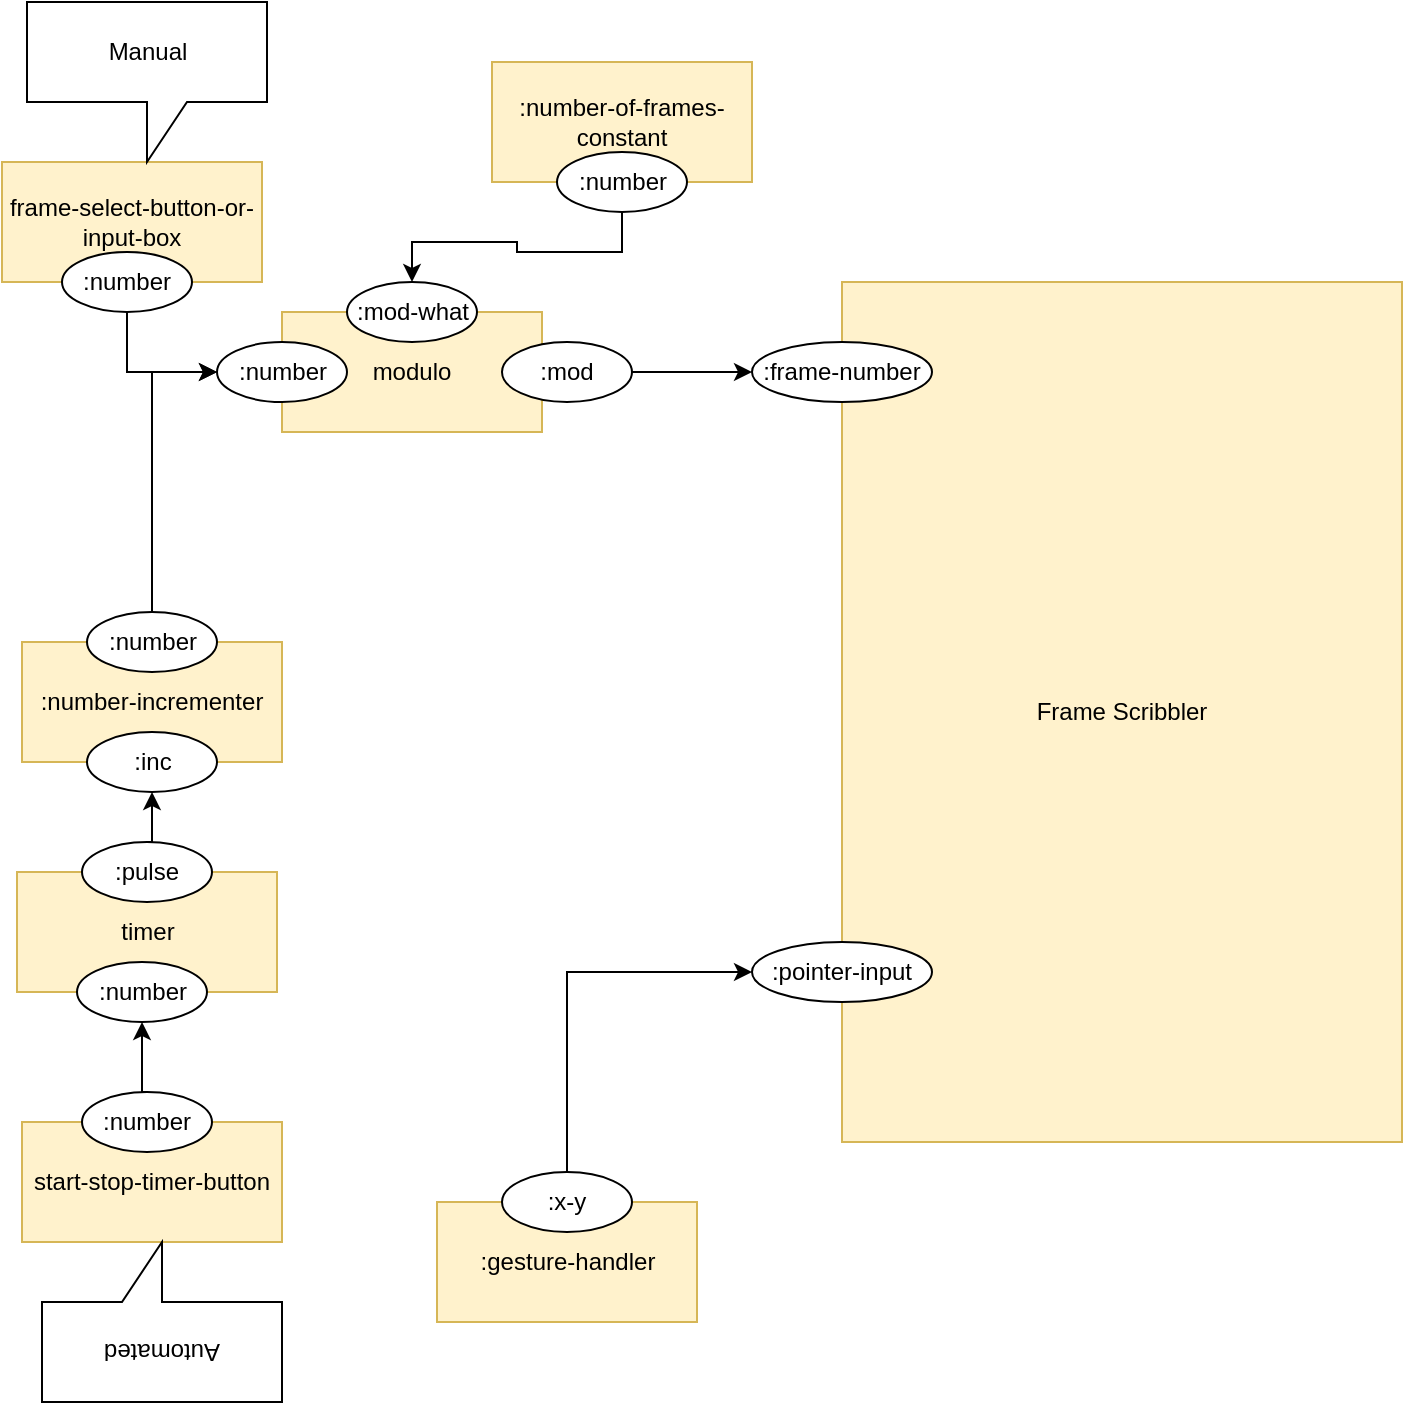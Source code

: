 <mxfile version="12.2.2" type="device" pages="1"><diagram id="ceQdGgtb7CLnBnx38daJ" name="Page-1"><mxGraphModel dx="1106" dy="785" grid="1" gridSize="10" guides="1" tooltips="1" connect="1" arrows="1" fold="1" page="1" pageScale="1" pageWidth="827" pageHeight="1169" math="0" shadow="0"><root><mxCell id="0"/><mxCell id="1" parent="0"/><mxCell id="3_K9zPUKe9LW4Aq3pKBr-1" value="Frame Scribbler" style="rounded=0;whiteSpace=wrap;html=1;fillColor=#fff2cc;strokeColor=#d6b656;" vertex="1" parent="1"><mxGeometry x="440" y="160" width="280" height="430" as="geometry"/></mxCell><mxCell id="3_K9zPUKe9LW4Aq3pKBr-4" value=":pointer-input" style="ellipse;whiteSpace=wrap;html=1;" vertex="1" parent="1"><mxGeometry x="395" y="490" width="90" height="30" as="geometry"/></mxCell><mxCell id="3_K9zPUKe9LW4Aq3pKBr-5" value=":frame-number" style="ellipse;whiteSpace=wrap;html=1;" vertex="1" parent="1"><mxGeometry x="395" y="190" width="90" height="30" as="geometry"/></mxCell><mxCell id="3_K9zPUKe9LW4Aq3pKBr-6" value="frame-select-button-or-input-box" style="rounded=0;whiteSpace=wrap;html=1;fillColor=#fff2cc;strokeColor=#d6b656;" vertex="1" parent="1"><mxGeometry x="20" y="100" width="130" height="60" as="geometry"/></mxCell><mxCell id="3_K9zPUKe9LW4Aq3pKBr-7" value="start-stop-timer-button" style="rounded=0;whiteSpace=wrap;html=1;fillColor=#fff2cc;strokeColor=#d6b656;" vertex="1" parent="1"><mxGeometry x="30" y="580" width="130" height="60" as="geometry"/></mxCell><mxCell id="3_K9zPUKe9LW4Aq3pKBr-8" value="timer" style="rounded=0;whiteSpace=wrap;html=1;fillColor=#fff2cc;strokeColor=#d6b656;" vertex="1" parent="1"><mxGeometry x="27.5" y="455" width="130" height="60" as="geometry"/></mxCell><mxCell id="3_K9zPUKe9LW4Aq3pKBr-9" value="modulo" style="rounded=0;whiteSpace=wrap;html=1;fillColor=#fff2cc;strokeColor=#d6b656;" vertex="1" parent="1"><mxGeometry x="160" y="175" width="130" height="60" as="geometry"/></mxCell><mxCell id="3_K9zPUKe9LW4Aq3pKBr-15" style="edgeStyle=orthogonalEdgeStyle;rounded=0;orthogonalLoop=1;jettySize=auto;html=1;exitX=1;exitY=0.5;exitDx=0;exitDy=0;" edge="1" parent="1" source="3_K9zPUKe9LW4Aq3pKBr-11" target="3_K9zPUKe9LW4Aq3pKBr-5"><mxGeometry relative="1" as="geometry"/></mxCell><mxCell id="3_K9zPUKe9LW4Aq3pKBr-11" value=":mod" style="ellipse;whiteSpace=wrap;html=1;" vertex="1" parent="1"><mxGeometry x="270" y="190" width="65" height="30" as="geometry"/></mxCell><mxCell id="3_K9zPUKe9LW4Aq3pKBr-12" value=":number" style="ellipse;whiteSpace=wrap;html=1;" vertex="1" parent="1"><mxGeometry x="127.5" y="190" width="65" height="30" as="geometry"/></mxCell><mxCell id="3_K9zPUKe9LW4Aq3pKBr-16" style="edgeStyle=orthogonalEdgeStyle;rounded=0;orthogonalLoop=1;jettySize=auto;html=1;exitX=0.5;exitY=1;exitDx=0;exitDy=0;entryX=0;entryY=0.5;entryDx=0;entryDy=0;" edge="1" parent="1" source="3_K9zPUKe9LW4Aq3pKBr-13" target="3_K9zPUKe9LW4Aq3pKBr-12"><mxGeometry relative="1" as="geometry"/></mxCell><mxCell id="3_K9zPUKe9LW4Aq3pKBr-13" value=":number" style="ellipse;whiteSpace=wrap;html=1;" vertex="1" parent="1"><mxGeometry x="50" y="145" width="65" height="30" as="geometry"/></mxCell><mxCell id="3_K9zPUKe9LW4Aq3pKBr-17" value=":number-of-frames-constant" style="rounded=0;whiteSpace=wrap;html=1;fillColor=#fff2cc;strokeColor=#d6b656;" vertex="1" parent="1"><mxGeometry x="265" y="50" width="130" height="60" as="geometry"/></mxCell><mxCell id="3_K9zPUKe9LW4Aq3pKBr-20" style="edgeStyle=orthogonalEdgeStyle;rounded=0;orthogonalLoop=1;jettySize=auto;html=1;exitX=0.5;exitY=1;exitDx=0;exitDy=0;entryX=0.5;entryY=0;entryDx=0;entryDy=0;" edge="1" parent="1" source="3_K9zPUKe9LW4Aq3pKBr-18" target="3_K9zPUKe9LW4Aq3pKBr-19"><mxGeometry relative="1" as="geometry"/></mxCell><mxCell id="3_K9zPUKe9LW4Aq3pKBr-18" value=":number" style="ellipse;whiteSpace=wrap;html=1;" vertex="1" parent="1"><mxGeometry x="297.5" y="95" width="65" height="30" as="geometry"/></mxCell><mxCell id="3_K9zPUKe9LW4Aq3pKBr-19" value=":mod-what" style="ellipse;whiteSpace=wrap;html=1;" vertex="1" parent="1"><mxGeometry x="192.5" y="160" width="65" height="30" as="geometry"/></mxCell><mxCell id="3_K9zPUKe9LW4Aq3pKBr-23" style="edgeStyle=orthogonalEdgeStyle;rounded=0;orthogonalLoop=1;jettySize=auto;html=1;exitX=0.5;exitY=0;exitDx=0;exitDy=0;entryX=0.5;entryY=1;entryDx=0;entryDy=0;" edge="1" parent="1" source="3_K9zPUKe9LW4Aq3pKBr-21" target="3_K9zPUKe9LW4Aq3pKBr-22"><mxGeometry relative="1" as="geometry"/></mxCell><mxCell id="3_K9zPUKe9LW4Aq3pKBr-21" value=":number" style="ellipse;whiteSpace=wrap;html=1;" vertex="1" parent="1"><mxGeometry x="60" y="565" width="65" height="30" as="geometry"/></mxCell><mxCell id="3_K9zPUKe9LW4Aq3pKBr-22" value=":number" style="ellipse;whiteSpace=wrap;html=1;" vertex="1" parent="1"><mxGeometry x="57.5" y="500" width="65" height="30" as="geometry"/></mxCell><mxCell id="3_K9zPUKe9LW4Aq3pKBr-28" style="edgeStyle=orthogonalEdgeStyle;rounded=0;orthogonalLoop=1;jettySize=auto;html=1;exitX=0.5;exitY=0;exitDx=0;exitDy=0;entryX=0.5;entryY=1;entryDx=0;entryDy=0;" edge="1" parent="1" source="3_K9zPUKe9LW4Aq3pKBr-24" target="3_K9zPUKe9LW4Aq3pKBr-26"><mxGeometry relative="1" as="geometry"/></mxCell><mxCell id="3_K9zPUKe9LW4Aq3pKBr-24" value=":pulse" style="ellipse;whiteSpace=wrap;html=1;" vertex="1" parent="1"><mxGeometry x="60" y="440" width="65" height="30" as="geometry"/></mxCell><mxCell id="3_K9zPUKe9LW4Aq3pKBr-25" value=":number-incrementer" style="rounded=0;whiteSpace=wrap;html=1;fillColor=#fff2cc;strokeColor=#d6b656;" vertex="1" parent="1"><mxGeometry x="30" y="340" width="130" height="60" as="geometry"/></mxCell><mxCell id="3_K9zPUKe9LW4Aq3pKBr-26" value=":inc" style="ellipse;whiteSpace=wrap;html=1;" vertex="1" parent="1"><mxGeometry x="62.5" y="385" width="65" height="30" as="geometry"/></mxCell><mxCell id="3_K9zPUKe9LW4Aq3pKBr-29" style="edgeStyle=orthogonalEdgeStyle;rounded=0;orthogonalLoop=1;jettySize=auto;html=1;exitX=0.5;exitY=0;exitDx=0;exitDy=0;entryX=0;entryY=0.5;entryDx=0;entryDy=0;" edge="1" parent="1" source="3_K9zPUKe9LW4Aq3pKBr-27" target="3_K9zPUKe9LW4Aq3pKBr-12"><mxGeometry relative="1" as="geometry"/></mxCell><mxCell id="3_K9zPUKe9LW4Aq3pKBr-27" value=":number" style="ellipse;whiteSpace=wrap;html=1;" vertex="1" parent="1"><mxGeometry x="62.5" y="325" width="65" height="30" as="geometry"/></mxCell><mxCell id="3_K9zPUKe9LW4Aq3pKBr-30" value=":gesture-handler" style="rounded=0;whiteSpace=wrap;html=1;fillColor=#fff2cc;strokeColor=#d6b656;" vertex="1" parent="1"><mxGeometry x="237.5" y="620" width="130" height="60" as="geometry"/></mxCell><mxCell id="3_K9zPUKe9LW4Aq3pKBr-32" style="edgeStyle=orthogonalEdgeStyle;rounded=0;orthogonalLoop=1;jettySize=auto;html=1;exitX=0.5;exitY=0;exitDx=0;exitDy=0;entryX=0;entryY=0.5;entryDx=0;entryDy=0;" edge="1" parent="1" source="3_K9zPUKe9LW4Aq3pKBr-31" target="3_K9zPUKe9LW4Aq3pKBr-4"><mxGeometry relative="1" as="geometry"/></mxCell><mxCell id="3_K9zPUKe9LW4Aq3pKBr-31" value=":x-y" style="ellipse;whiteSpace=wrap;html=1;" vertex="1" parent="1"><mxGeometry x="270" y="605" width="65" height="30" as="geometry"/></mxCell><mxCell id="3_K9zPUKe9LW4Aq3pKBr-33" value="Automated" style="shape=callout;whiteSpace=wrap;html=1;perimeter=calloutPerimeter;rotation=-180;" vertex="1" parent="1"><mxGeometry x="40" y="640" width="120" height="80" as="geometry"/></mxCell><mxCell id="3_K9zPUKe9LW4Aq3pKBr-34" value="Manual" style="shape=callout;whiteSpace=wrap;html=1;perimeter=calloutPerimeter;rotation=0;" vertex="1" parent="1"><mxGeometry x="32.5" y="20" width="120" height="80" as="geometry"/></mxCell></root></mxGraphModel></diagram></mxfile>